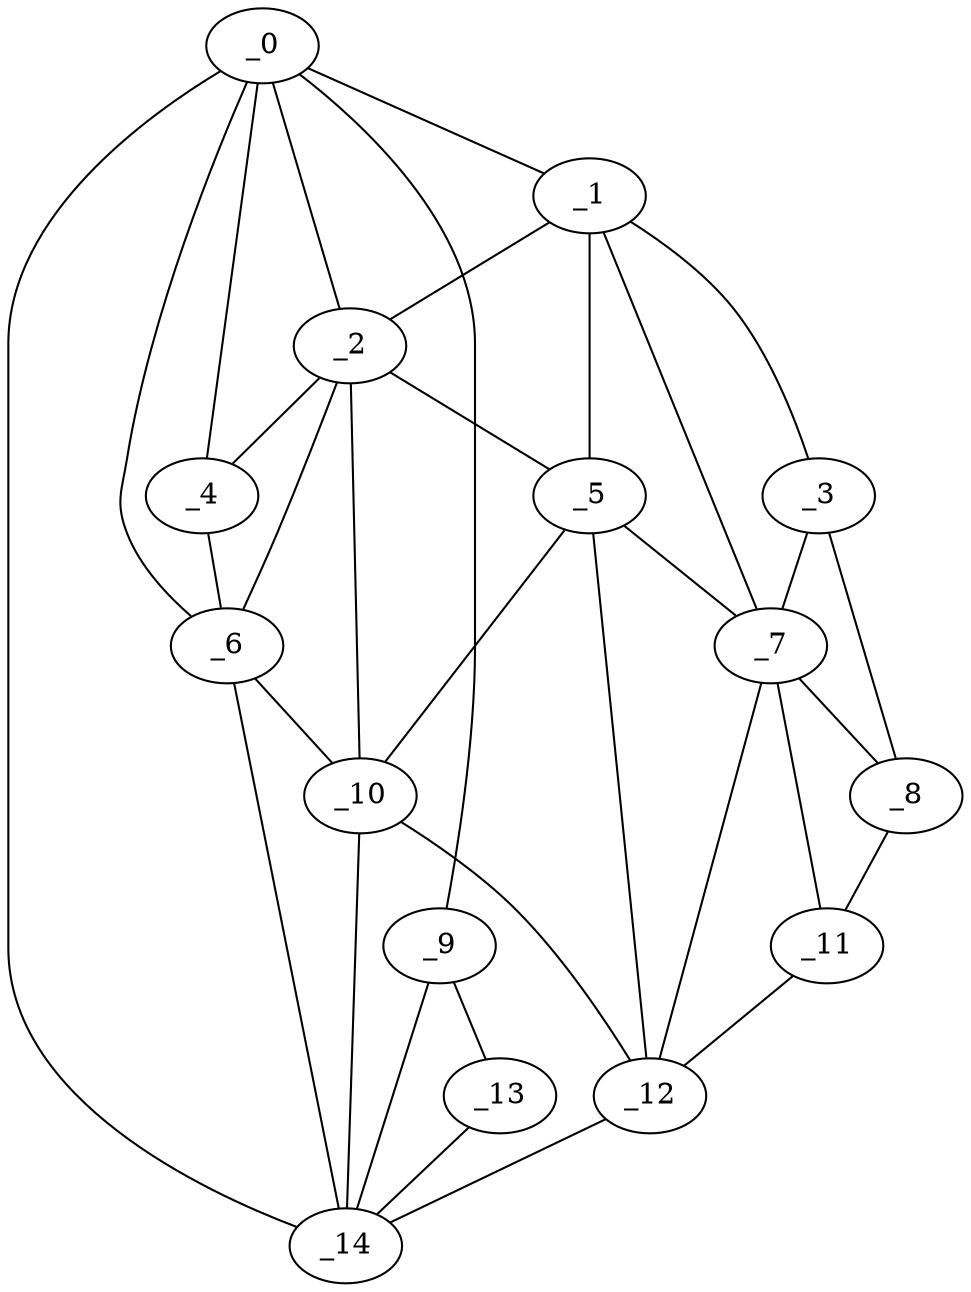 graph "obj90__70.gxl" {
	_0	 [x=46,
		y=36];
	_1	 [x=48,
		y=107];
	_0 -- _1	 [valence=1];
	_2	 [x=52,
		y=74];
	_0 -- _2	 [valence=2];
	_4	 [x=54,
		y=62];
	_0 -- _4	 [valence=2];
	_6	 [x=60,
		y=64];
	_0 -- _6	 [valence=1];
	_9	 [x=74,
		y=16];
	_0 -- _9	 [valence=1];
	_14	 [x=84,
		y=48];
	_0 -- _14	 [valence=2];
	_1 -- _2	 [valence=2];
	_3	 [x=52,
		y=117];
	_1 -- _3	 [valence=1];
	_5	 [x=56,
		y=89];
	_1 -- _5	 [valence=2];
	_7	 [x=68,
		y=120];
	_1 -- _7	 [valence=2];
	_2 -- _4	 [valence=1];
	_2 -- _5	 [valence=2];
	_2 -- _6	 [valence=2];
	_10	 [x=80,
		y=71];
	_2 -- _10	 [valence=1];
	_3 -- _7	 [valence=2];
	_8	 [x=68,
		y=124];
	_3 -- _8	 [valence=1];
	_4 -- _6	 [valence=2];
	_5 -- _7	 [valence=2];
	_5 -- _10	 [valence=1];
	_12	 [x=82,
		y=116];
	_5 -- _12	 [valence=2];
	_6 -- _10	 [valence=2];
	_6 -- _14	 [valence=2];
	_7 -- _8	 [valence=2];
	_11	 [x=81,
		y=123];
	_7 -- _11	 [valence=1];
	_7 -- _12	 [valence=1];
	_8 -- _11	 [valence=1];
	_13	 [x=83,
		y=15];
	_9 -- _13	 [valence=1];
	_9 -- _14	 [valence=1];
	_10 -- _12	 [valence=2];
	_10 -- _14	 [valence=1];
	_11 -- _12	 [valence=1];
	_12 -- _14	 [valence=1];
	_13 -- _14	 [valence=1];
}
